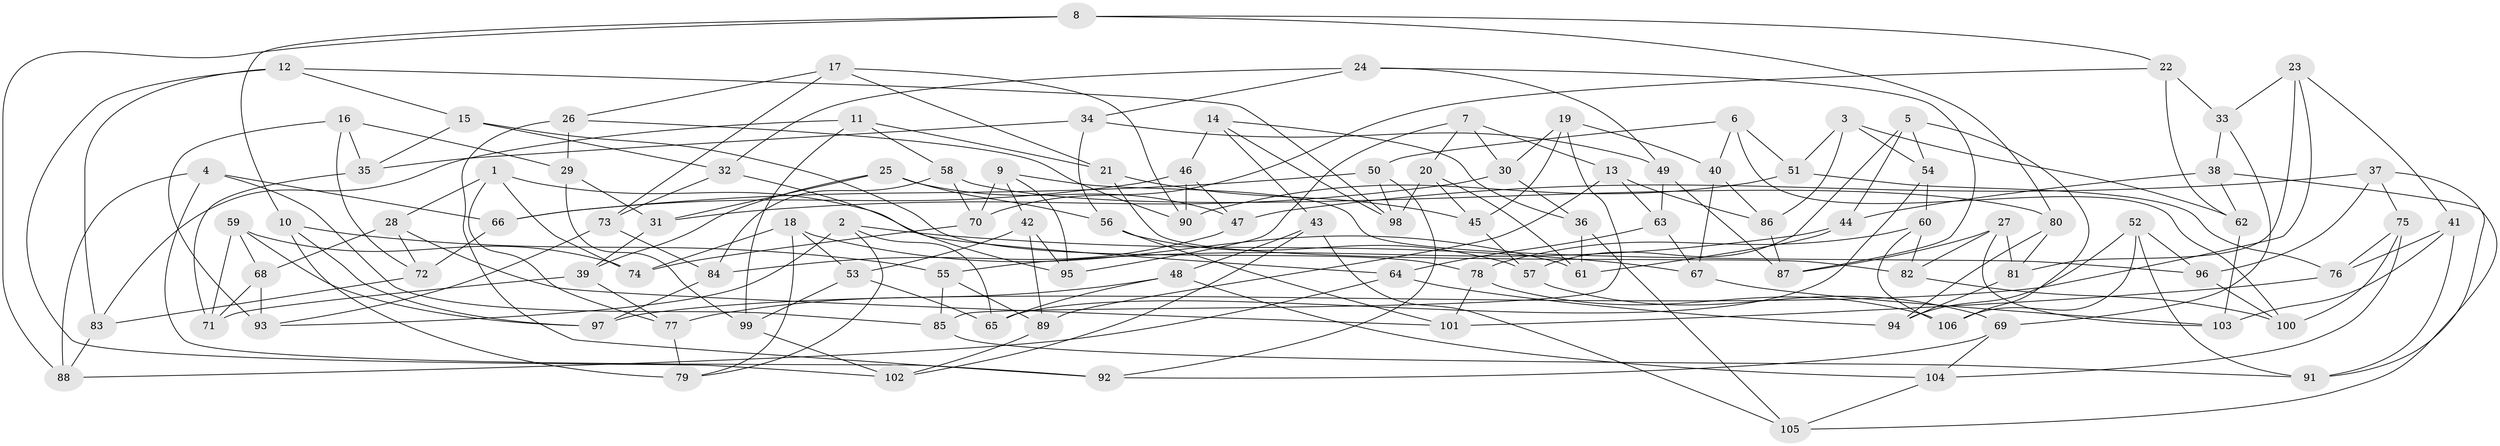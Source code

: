 // coarse degree distribution, {6: 0.463768115942029, 4: 0.42028985507246375, 5: 0.07246376811594203, 3: 0.043478260869565216}
// Generated by graph-tools (version 1.1) at 2025/24/03/03/25 07:24:25]
// undirected, 106 vertices, 212 edges
graph export_dot {
graph [start="1"]
  node [color=gray90,style=filled];
  1;
  2;
  3;
  4;
  5;
  6;
  7;
  8;
  9;
  10;
  11;
  12;
  13;
  14;
  15;
  16;
  17;
  18;
  19;
  20;
  21;
  22;
  23;
  24;
  25;
  26;
  27;
  28;
  29;
  30;
  31;
  32;
  33;
  34;
  35;
  36;
  37;
  38;
  39;
  40;
  41;
  42;
  43;
  44;
  45;
  46;
  47;
  48;
  49;
  50;
  51;
  52;
  53;
  54;
  55;
  56;
  57;
  58;
  59;
  60;
  61;
  62;
  63;
  64;
  65;
  66;
  67;
  68;
  69;
  70;
  71;
  72;
  73;
  74;
  75;
  76;
  77;
  78;
  79;
  80;
  81;
  82;
  83;
  84;
  85;
  86;
  87;
  88;
  89;
  90;
  91;
  92;
  93;
  94;
  95;
  96;
  97;
  98;
  99;
  100;
  101;
  102;
  103;
  104;
  105;
  106;
  1 -- 77;
  1 -- 64;
  1 -- 74;
  1 -- 28;
  2 -- 65;
  2 -- 79;
  2 -- 67;
  2 -- 93;
  3 -- 62;
  3 -- 54;
  3 -- 86;
  3 -- 51;
  4 -- 66;
  4 -- 92;
  4 -- 88;
  4 -- 85;
  5 -- 106;
  5 -- 57;
  5 -- 44;
  5 -- 54;
  6 -- 40;
  6 -- 50;
  6 -- 51;
  6 -- 100;
  7 -- 20;
  7 -- 13;
  7 -- 30;
  7 -- 95;
  8 -- 88;
  8 -- 10;
  8 -- 80;
  8 -- 22;
  9 -- 95;
  9 -- 70;
  9 -- 96;
  9 -- 42;
  10 -- 97;
  10 -- 55;
  10 -- 79;
  11 -- 58;
  11 -- 21;
  11 -- 99;
  11 -- 83;
  12 -- 98;
  12 -- 102;
  12 -- 15;
  12 -- 83;
  13 -- 63;
  13 -- 86;
  13 -- 89;
  14 -- 36;
  14 -- 43;
  14 -- 98;
  14 -- 46;
  15 -- 35;
  15 -- 32;
  15 -- 78;
  16 -- 29;
  16 -- 72;
  16 -- 93;
  16 -- 35;
  17 -- 73;
  17 -- 26;
  17 -- 21;
  17 -- 90;
  18 -- 61;
  18 -- 53;
  18 -- 79;
  18 -- 74;
  19 -- 40;
  19 -- 30;
  19 -- 45;
  19 -- 85;
  20 -- 98;
  20 -- 61;
  20 -- 45;
  21 -- 82;
  21 -- 45;
  22 -- 70;
  22 -- 33;
  22 -- 62;
  23 -- 33;
  23 -- 81;
  23 -- 97;
  23 -- 41;
  24 -- 32;
  24 -- 49;
  24 -- 34;
  24 -- 87;
  25 -- 39;
  25 -- 56;
  25 -- 31;
  25 -- 47;
  26 -- 29;
  26 -- 90;
  26 -- 92;
  27 -- 81;
  27 -- 87;
  27 -- 82;
  27 -- 103;
  28 -- 72;
  28 -- 101;
  28 -- 68;
  29 -- 99;
  29 -- 31;
  30 -- 31;
  30 -- 36;
  31 -- 39;
  32 -- 73;
  32 -- 95;
  33 -- 38;
  33 -- 69;
  34 -- 49;
  34 -- 56;
  34 -- 35;
  35 -- 71;
  36 -- 61;
  36 -- 105;
  37 -- 75;
  37 -- 91;
  37 -- 47;
  37 -- 96;
  38 -- 62;
  38 -- 105;
  38 -- 44;
  39 -- 71;
  39 -- 77;
  40 -- 67;
  40 -- 86;
  41 -- 91;
  41 -- 76;
  41 -- 103;
  42 -- 89;
  42 -- 95;
  42 -- 53;
  43 -- 102;
  43 -- 105;
  43 -- 48;
  44 -- 61;
  44 -- 55;
  45 -- 57;
  46 -- 90;
  46 -- 66;
  46 -- 47;
  47 -- 84;
  48 -- 65;
  48 -- 104;
  48 -- 77;
  49 -- 87;
  49 -- 63;
  50 -- 66;
  50 -- 92;
  50 -- 98;
  51 -- 90;
  51 -- 76;
  52 -- 96;
  52 -- 94;
  52 -- 91;
  52 -- 106;
  53 -- 99;
  53 -- 65;
  54 -- 60;
  54 -- 65;
  55 -- 89;
  55 -- 85;
  56 -- 57;
  56 -- 101;
  57 -- 69;
  58 -- 84;
  58 -- 70;
  58 -- 80;
  59 -- 71;
  59 -- 74;
  59 -- 97;
  59 -- 68;
  60 -- 106;
  60 -- 78;
  60 -- 82;
  62 -- 103;
  63 -- 67;
  63 -- 64;
  64 -- 88;
  64 -- 94;
  66 -- 72;
  67 -- 103;
  68 -- 71;
  68 -- 93;
  69 -- 104;
  69 -- 92;
  70 -- 74;
  72 -- 83;
  73 -- 93;
  73 -- 84;
  75 -- 104;
  75 -- 100;
  75 -- 76;
  76 -- 101;
  77 -- 79;
  78 -- 101;
  78 -- 106;
  80 -- 81;
  80 -- 94;
  81 -- 94;
  82 -- 100;
  83 -- 88;
  84 -- 97;
  85 -- 91;
  86 -- 87;
  89 -- 102;
  96 -- 100;
  99 -- 102;
  104 -- 105;
}
